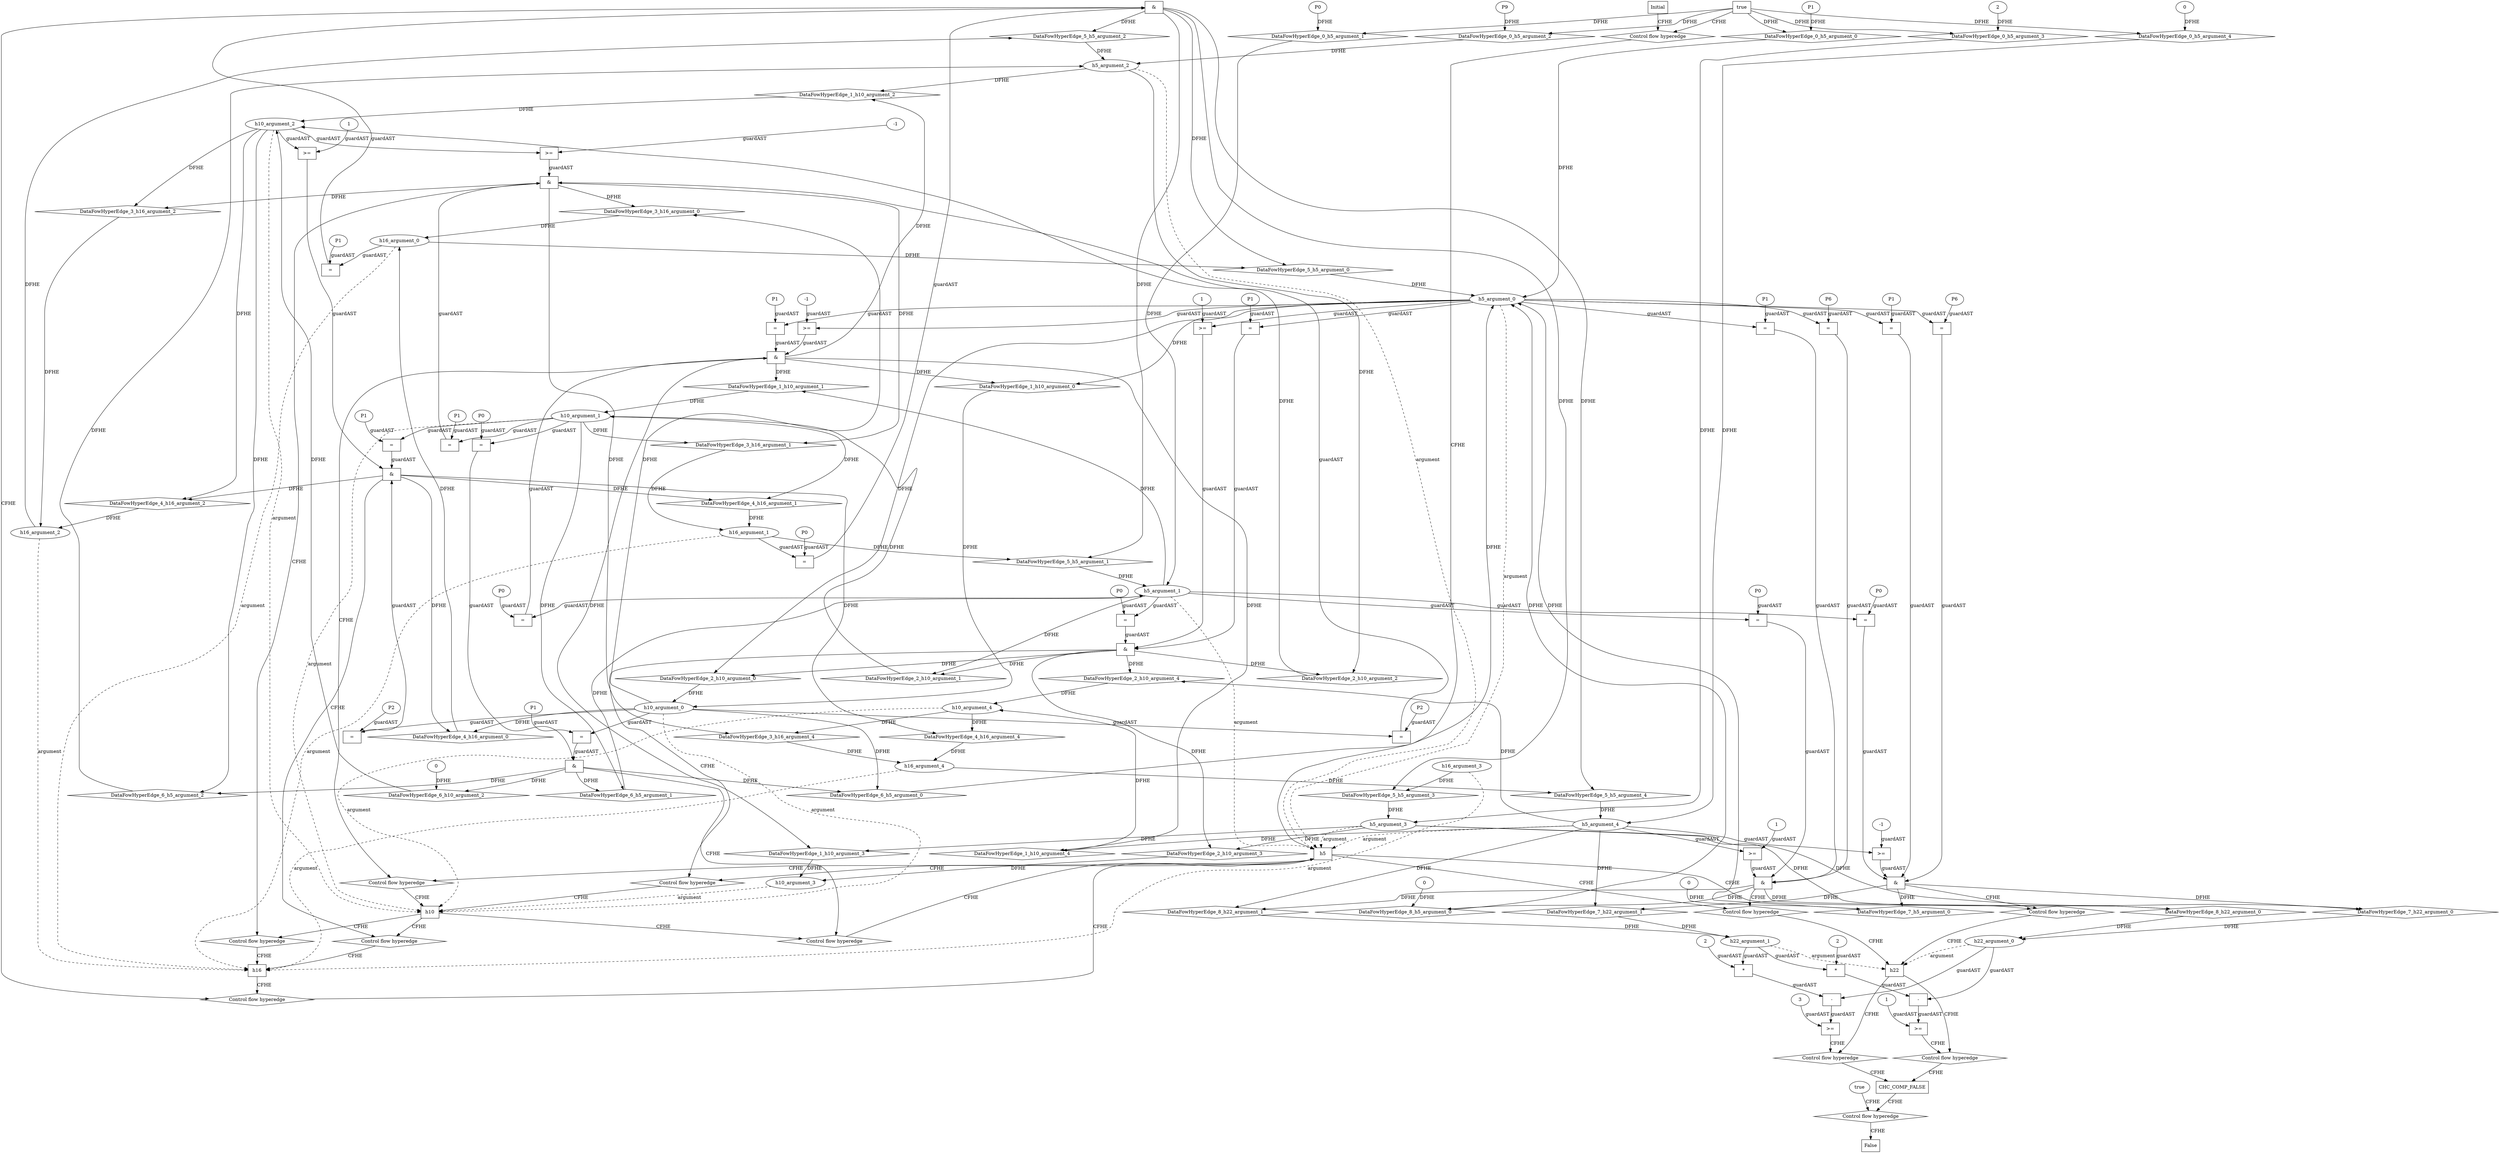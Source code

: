 // Horn Graph
digraph {
	"xxxh5___Initial_0xxxdataFlow_0_node_0" [label="2"  nodeName="xxxh5___Initial_0xxxdataFlow_0_node_0" class=IdealInt GNNNodeID=5]
	"xxxh5___Initial_0xxxdataFlow1_node_0" [label="P0"  nodeName="xxxh5___Initial_0xxxdataFlow1_node_0" class=symbolicConstant GNNNodeID=6]
	"xxxh5___Initial_0xxxdataFlow2_node_0" [label="P1"  nodeName="xxxh5___Initial_0xxxdataFlow2_node_0" class=symbolicConstant GNNNodeID=7]
	"xxxh5___Initial_0xxxdataFlow3_node_0" [label="0"  nodeName="xxxh5___Initial_0xxxdataFlow3_node_0" class=IdealInt GNNNodeID=8]
	"xxxh5___Initial_0xxxdataFlow4_node_0" [label="P9"  nodeName="xxxh5___Initial_0xxxdataFlow4_node_0" class=symbolicConstant GNNNodeID=9]
	"xxxh10___h5_1xxxguard_0_node_0" [label=">="  nodeName="xxxh10___h5_1xxxguard_0_node_0" class=Operator GNNNodeID=15 shape=rect]
	"xxxh10___h5_1xxxguard_0_node_1" [label="-1"  nodeName="xxxh10___h5_1xxxguard_0_node_1" class=IdealInt GNNNodeID=16]
		"xxxh10___h5_1xxxguard_0_node_1" -> "xxxh10___h5_1xxxguard_0_node_0" [ label="guardAST"]
		"h5_argument_0" -> "xxxh10___h5_1xxxguard_0_node_0" [ label="guardAST"]
	"xxxh10___h5_1xxxguard1_node_0" [label="="  nodeName="xxxh10___h5_1xxxguard1_node_0" class=Operator GNNNodeID=17 shape=rect]
	"xxxh10___h5_1xxxguard1_node_1" [label="P1"  nodeName="xxxh10___h5_1xxxguard1_node_1" class=symbolicConstant GNNNodeID=18]
		"xxxh10___h5_1xxxguard1_node_1" -> "xxxh10___h5_1xxxguard1_node_0" [ label="guardAST"]
		"h5_argument_0" -> "xxxh10___h5_1xxxguard1_node_0" [ label="guardAST"]
	"xxxh10___h5_1xxxguard2_node_0" [label="="  nodeName="xxxh10___h5_1xxxguard2_node_0" class=Operator GNNNodeID=19 shape=rect]
	"xxxh10___h5_1xxxguard2_node_1" [label="P0"  nodeName="xxxh10___h5_1xxxguard2_node_1" class=symbolicConstant GNNNodeID=20]
		"xxxh10___h5_1xxxguard2_node_1" -> "xxxh10___h5_1xxxguard2_node_0" [ label="guardAST"]
		"h5_argument_1" -> "xxxh10___h5_1xxxguard2_node_0" [ label="guardAST"]
	"xxxh10___h5_2xxxguard_0_node_0" [label=">="  nodeName="xxxh10___h5_2xxxguard_0_node_0" class=Operator GNNNodeID=21 shape=rect]
	"xxxh10___h5_2xxxguard_0_node_2" [label="1"  nodeName="xxxh10___h5_2xxxguard_0_node_2" class=IdealInt GNNNodeID=22]
		"h5_argument_0" -> "xxxh10___h5_2xxxguard_0_node_0" [ label="guardAST"]
		"xxxh10___h5_2xxxguard_0_node_2" -> "xxxh10___h5_2xxxguard_0_node_0" [ label="guardAST"]
	"xxxh10___h5_2xxxguard1_node_0" [label="="  nodeName="xxxh10___h5_2xxxguard1_node_0" class=Operator GNNNodeID=23 shape=rect]
	"xxxh10___h5_2xxxguard1_node_1" [label="P1"  nodeName="xxxh10___h5_2xxxguard1_node_1" class=symbolicConstant GNNNodeID=24]
		"xxxh10___h5_2xxxguard1_node_1" -> "xxxh10___h5_2xxxguard1_node_0" [ label="guardAST"]
		"h5_argument_0" -> "xxxh10___h5_2xxxguard1_node_0" [ label="guardAST"]
	"xxxh10___h5_2xxxguard2_node_0" [label="="  nodeName="xxxh10___h5_2xxxguard2_node_0" class=Operator GNNNodeID=25 shape=rect]
	"xxxh10___h5_2xxxguard2_node_1" [label="P0"  nodeName="xxxh10___h5_2xxxguard2_node_1" class=symbolicConstant GNNNodeID=26]
		"xxxh10___h5_2xxxguard2_node_1" -> "xxxh10___h5_2xxxguard2_node_0" [ label="guardAST"]
		"h5_argument_1" -> "xxxh10___h5_2xxxguard2_node_0" [ label="guardAST"]
	"xxxh16___h10_3xxxguard_0_node_0" [label=">="  nodeName="xxxh16___h10_3xxxguard_0_node_0" class=Operator GNNNodeID=32 shape=rect]
	"xxxh16___h10_3xxxguard_0_node_1" [label="-1"  nodeName="xxxh16___h10_3xxxguard_0_node_1" class=IdealInt GNNNodeID=33]
		"xxxh16___h10_3xxxguard_0_node_1" -> "xxxh16___h10_3xxxguard_0_node_0" [ label="guardAST"]
		"h10_argument_2" -> "xxxh16___h10_3xxxguard_0_node_0" [ label="guardAST"]
	"xxxh16___h10_3xxxguard1_node_0" [label="="  nodeName="xxxh16___h10_3xxxguard1_node_0" class=Operator GNNNodeID=34 shape=rect]
	"xxxh16___h10_3xxxguard1_node_1" [label="P2"  nodeName="xxxh16___h10_3xxxguard1_node_1" class=symbolicConstant GNNNodeID=35]
		"xxxh16___h10_3xxxguard1_node_1" -> "xxxh16___h10_3xxxguard1_node_0" [ label="guardAST"]
		"h10_argument_0" -> "xxxh16___h10_3xxxguard1_node_0" [ label="guardAST"]
	"xxxh16___h10_3xxxguard2_node_0" [label="="  nodeName="xxxh16___h10_3xxxguard2_node_0" class=Operator GNNNodeID=36 shape=rect]
	"xxxh16___h10_3xxxguard2_node_1" [label="P1"  nodeName="xxxh16___h10_3xxxguard2_node_1" class=symbolicConstant GNNNodeID=37]
		"xxxh16___h10_3xxxguard2_node_1" -> "xxxh16___h10_3xxxguard2_node_0" [ label="guardAST"]
		"h10_argument_1" -> "xxxh16___h10_3xxxguard2_node_0" [ label="guardAST"]
	"xxxh16___h10_4xxxguard_0_node_0" [label=">="  nodeName="xxxh16___h10_4xxxguard_0_node_0" class=Operator GNNNodeID=38 shape=rect]
	"xxxh16___h10_4xxxguard_0_node_2" [label="1"  nodeName="xxxh16___h10_4xxxguard_0_node_2" class=IdealInt GNNNodeID=39]
		"h10_argument_2" -> "xxxh16___h10_4xxxguard_0_node_0" [ label="guardAST"]
		"xxxh16___h10_4xxxguard_0_node_2" -> "xxxh16___h10_4xxxguard_0_node_0" [ label="guardAST"]
	"xxxh16___h10_4xxxguard1_node_0" [label="="  nodeName="xxxh16___h10_4xxxguard1_node_0" class=Operator GNNNodeID=40 shape=rect]
	"xxxh16___h10_4xxxguard1_node_1" [label="P2"  nodeName="xxxh16___h10_4xxxguard1_node_1" class=symbolicConstant GNNNodeID=41]
		"xxxh16___h10_4xxxguard1_node_1" -> "xxxh16___h10_4xxxguard1_node_0" [ label="guardAST"]
		"h10_argument_0" -> "xxxh16___h10_4xxxguard1_node_0" [ label="guardAST"]
	"xxxh16___h10_4xxxguard2_node_0" [label="="  nodeName="xxxh16___h10_4xxxguard2_node_0" class=Operator GNNNodeID=42 shape=rect]
	"xxxh16___h10_4xxxguard2_node_1" [label="P1"  nodeName="xxxh16___h10_4xxxguard2_node_1" class=symbolicConstant GNNNodeID=43]
		"xxxh16___h10_4xxxguard2_node_1" -> "xxxh16___h10_4xxxguard2_node_0" [ label="guardAST"]
		"h10_argument_1" -> "xxxh16___h10_4xxxguard2_node_0" [ label="guardAST"]
	"xxxh5___h16_5xxxguard_0_node_0" [label="="  nodeName="xxxh5___h16_5xxxguard_0_node_0" class=Operator GNNNodeID=44 shape=rect]
	"xxxh5___h16_5xxxguard_0_node_1" [label="P1"  nodeName="xxxh5___h16_5xxxguard_0_node_1" class=symbolicConstant GNNNodeID=45]
		"xxxh5___h16_5xxxguard_0_node_1" -> "xxxh5___h16_5xxxguard_0_node_0" [ label="guardAST"]
		"h16_argument_0" -> "xxxh5___h16_5xxxguard_0_node_0" [ label="guardAST"]
	"xxxh5___h16_5xxxguard1_node_0" [label="="  nodeName="xxxh5___h16_5xxxguard1_node_0" class=Operator GNNNodeID=46 shape=rect]
	"xxxh5___h16_5xxxguard1_node_1" [label="P0"  nodeName="xxxh5___h16_5xxxguard1_node_1" class=symbolicConstant GNNNodeID=47]
		"xxxh5___h16_5xxxguard1_node_1" -> "xxxh5___h16_5xxxguard1_node_0" [ label="guardAST"]
		"h16_argument_1" -> "xxxh5___h16_5xxxguard1_node_0" [ label="guardAST"]
	"xxxh5___h10_6xxxguard_0_node_0" [label="="  nodeName="xxxh5___h10_6xxxguard_0_node_0" class=Operator GNNNodeID=48 shape=rect]
	"xxxh5___h10_6xxxguard_0_node_1" [label="P1"  nodeName="xxxh5___h10_6xxxguard_0_node_1" class=symbolicConstant GNNNodeID=49]
		"xxxh5___h10_6xxxguard_0_node_1" -> "xxxh5___h10_6xxxguard_0_node_0" [ label="guardAST"]
		"h10_argument_0" -> "xxxh5___h10_6xxxguard_0_node_0" [ label="guardAST"]
	"xxxh5___h10_6xxxguard1_node_0" [label="="  nodeName="xxxh5___h10_6xxxguard1_node_0" class=Operator GNNNodeID=50 shape=rect]
	"xxxh5___h10_6xxxguard1_node_1" [label="P0"  nodeName="xxxh5___h10_6xxxguard1_node_1" class=symbolicConstant GNNNodeID=51]
		"xxxh5___h10_6xxxguard1_node_1" -> "xxxh5___h10_6xxxguard1_node_0" [ label="guardAST"]
		"h10_argument_1" -> "xxxh5___h10_6xxxguard1_node_0" [ label="guardAST"]
	"xxxh22___h5_7xxxguard_0_node_0" [label=">="  nodeName="xxxh22___h5_7xxxguard_0_node_0" class=Operator GNNNodeID=54 shape=rect]
	"xxxh22___h5_7xxxguard_0_node_1" [label="-1"  nodeName="xxxh22___h5_7xxxguard_0_node_1" class=IdealInt GNNNodeID=55]
		"xxxh22___h5_7xxxguard_0_node_1" -> "xxxh22___h5_7xxxguard_0_node_0" [ label="guardAST"]
		"h5_argument_4" -> "xxxh22___h5_7xxxguard_0_node_0" [ label="guardAST"]
	"xxxh22___h5_7xxxguard1_node_0" [label="="  nodeName="xxxh22___h5_7xxxguard1_node_0" class=Operator GNNNodeID=56 shape=rect]
	"xxxh22___h5_7xxxguard1_node_1" [label="P1"  nodeName="xxxh22___h5_7xxxguard1_node_1" class=symbolicConstant GNNNodeID=57]
		"xxxh22___h5_7xxxguard1_node_1" -> "xxxh22___h5_7xxxguard1_node_0" [ label="guardAST"]
		"h5_argument_0" -> "xxxh22___h5_7xxxguard1_node_0" [ label="guardAST"]
	"xxxh22___h5_7xxxguard2_node_0" [label="="  nodeName="xxxh22___h5_7xxxguard2_node_0" class=Operator GNNNodeID=58 shape=rect]
	"xxxh22___h5_7xxxguard2_node_2" [label="P6"  nodeName="xxxh22___h5_7xxxguard2_node_2" class=symbolicConstant GNNNodeID=59]
		"h5_argument_0" -> "xxxh22___h5_7xxxguard2_node_0" [ label="guardAST"]
		"xxxh22___h5_7xxxguard2_node_2" -> "xxxh22___h5_7xxxguard2_node_0" [ label="guardAST"]
	"xxxh22___h5_7xxxguard3_node_0" [label="="  nodeName="xxxh22___h5_7xxxguard3_node_0" class=Operator GNNNodeID=60 shape=rect]
	"xxxh22___h5_7xxxguard3_node_1" [label="P0"  nodeName="xxxh22___h5_7xxxguard3_node_1" class=symbolicConstant GNNNodeID=61]
		"xxxh22___h5_7xxxguard3_node_1" -> "xxxh22___h5_7xxxguard3_node_0" [ label="guardAST"]
		"h5_argument_1" -> "xxxh22___h5_7xxxguard3_node_0" [ label="guardAST"]
	"xxxh22___h5_8xxxguard_0_node_0" [label=">="  nodeName="xxxh22___h5_8xxxguard_0_node_0" class=Operator GNNNodeID=62 shape=rect]
	"xxxh22___h5_8xxxguard_0_node_2" [label="1"  nodeName="xxxh22___h5_8xxxguard_0_node_2" class=IdealInt GNNNodeID=63]
		"h5_argument_4" -> "xxxh22___h5_8xxxguard_0_node_0" [ label="guardAST"]
		"xxxh22___h5_8xxxguard_0_node_2" -> "xxxh22___h5_8xxxguard_0_node_0" [ label="guardAST"]
	"xxxh22___h5_8xxxguard1_node_0" [label="="  nodeName="xxxh22___h5_8xxxguard1_node_0" class=Operator GNNNodeID=64 shape=rect]
	"xxxh22___h5_8xxxguard1_node_1" [label="P1"  nodeName="xxxh22___h5_8xxxguard1_node_1" class=symbolicConstant GNNNodeID=65]
		"xxxh22___h5_8xxxguard1_node_1" -> "xxxh22___h5_8xxxguard1_node_0" [ label="guardAST"]
		"h5_argument_0" -> "xxxh22___h5_8xxxguard1_node_0" [ label="guardAST"]
	"xxxh22___h5_8xxxguard2_node_0" [label="="  nodeName="xxxh22___h5_8xxxguard2_node_0" class=Operator GNNNodeID=66 shape=rect]
	"xxxh22___h5_8xxxguard2_node_2" [label="P6"  nodeName="xxxh22___h5_8xxxguard2_node_2" class=symbolicConstant GNNNodeID=67]
		"h5_argument_0" -> "xxxh22___h5_8xxxguard2_node_0" [ label="guardAST"]
		"xxxh22___h5_8xxxguard2_node_2" -> "xxxh22___h5_8xxxguard2_node_0" [ label="guardAST"]
	"xxxh22___h5_8xxxguard3_node_0" [label="="  nodeName="xxxh22___h5_8xxxguard3_node_0" class=Operator GNNNodeID=68 shape=rect]
	"xxxh22___h5_8xxxguard3_node_1" [label="P0"  nodeName="xxxh22___h5_8xxxguard3_node_1" class=symbolicConstant GNNNodeID=69]
		"xxxh22___h5_8xxxguard3_node_1" -> "xxxh22___h5_8xxxguard3_node_0" [ label="guardAST"]
		"h5_argument_1" -> "xxxh22___h5_8xxxguard3_node_0" [ label="guardAST"]
	"xxxCHC_COMP_FALSE___h22_9xxxguard_0_node_0" [label=">="  nodeName="xxxCHC_COMP_FALSE___h22_9xxxguard_0_node_0" class=Operator GNNNodeID=70 shape=rect]
	"xxxCHC_COMP_FALSE___h22_9xxxguard_0_node_1" [label="1"  nodeName="xxxCHC_COMP_FALSE___h22_9xxxguard_0_node_1" class=IdealInt GNNNodeID=71]
	"xxxCHC_COMP_FALSE___h22_9xxxguard_0_node_2" [label="-"  nodeName="xxxCHC_COMP_FALSE___h22_9xxxguard_0_node_2" class=Operator GNNNodeID=72 shape=rect]
	"xxxCHC_COMP_FALSE___h22_9xxxguard_0_node_4" [label="*"  nodeName="xxxCHC_COMP_FALSE___h22_9xxxguard_0_node_4" class=Operator GNNNodeID=73 shape=rect]
	"xxxCHC_COMP_FALSE___h22_9xxxguard_0_node_5" [label="2"  nodeName="xxxCHC_COMP_FALSE___h22_9xxxguard_0_node_5" class=constant GNNNodeID=74]
		"xxxCHC_COMP_FALSE___h22_9xxxguard_0_node_1" -> "xxxCHC_COMP_FALSE___h22_9xxxguard_0_node_0" [ label="guardAST"]
		"xxxCHC_COMP_FALSE___h22_9xxxguard_0_node_2" -> "xxxCHC_COMP_FALSE___h22_9xxxguard_0_node_0" [ label="guardAST"]
		"h22_argument_0" -> "xxxCHC_COMP_FALSE___h22_9xxxguard_0_node_2" [ label="guardAST"]
		"xxxCHC_COMP_FALSE___h22_9xxxguard_0_node_4" -> "xxxCHC_COMP_FALSE___h22_9xxxguard_0_node_2" [ label="guardAST"]
		"h22_argument_1" -> "xxxCHC_COMP_FALSE___h22_9xxxguard_0_node_4" [ label="guardAST"]
		"xxxCHC_COMP_FALSE___h22_9xxxguard_0_node_5" -> "xxxCHC_COMP_FALSE___h22_9xxxguard_0_node_4" [ label="guardAST"]
	"xxxCHC_COMP_FALSE___h22_10xxxguard_0_node_0" [label=">="  nodeName="xxxCHC_COMP_FALSE___h22_10xxxguard_0_node_0" class=Operator GNNNodeID=75 shape=rect]
	"xxxCHC_COMP_FALSE___h22_10xxxguard_0_node_1" [label="-"  nodeName="xxxCHC_COMP_FALSE___h22_10xxxguard_0_node_1" class=Operator GNNNodeID=76 shape=rect]
	"xxxCHC_COMP_FALSE___h22_10xxxguard_0_node_3" [label="*"  nodeName="xxxCHC_COMP_FALSE___h22_10xxxguard_0_node_3" class=Operator GNNNodeID=77 shape=rect]
	"xxxCHC_COMP_FALSE___h22_10xxxguard_0_node_4" [label="2"  nodeName="xxxCHC_COMP_FALSE___h22_10xxxguard_0_node_4" class=constant GNNNodeID=78]
	"xxxCHC_COMP_FALSE___h22_10xxxguard_0_node_6" [label="3"  nodeName="xxxCHC_COMP_FALSE___h22_10xxxguard_0_node_6" class=IdealInt GNNNodeID=79]
		"xxxCHC_COMP_FALSE___h22_10xxxguard_0_node_1" -> "xxxCHC_COMP_FALSE___h22_10xxxguard_0_node_0" [ label="guardAST"]
		"xxxCHC_COMP_FALSE___h22_10xxxguard_0_node_6" -> "xxxCHC_COMP_FALSE___h22_10xxxguard_0_node_0" [ label="guardAST"]
		"h22_argument_0" -> "xxxCHC_COMP_FALSE___h22_10xxxguard_0_node_1" [ label="guardAST"]
		"xxxCHC_COMP_FALSE___h22_10xxxguard_0_node_3" -> "xxxCHC_COMP_FALSE___h22_10xxxguard_0_node_1" [ label="guardAST"]
		"h22_argument_1" -> "xxxCHC_COMP_FALSE___h22_10xxxguard_0_node_3" [ label="guardAST"]
		"xxxCHC_COMP_FALSE___h22_10xxxguard_0_node_4" -> "xxxCHC_COMP_FALSE___h22_10xxxguard_0_node_3" [ label="guardAST"]
	"xxxFALSE___CHC_COMP_FALSE_11xxxguard_0_node_0" [label="true"  nodeName="xxxFALSE___CHC_COMP_FALSE_11xxxguard_0_node_0" class=Constant GNNNodeID=80]
	"CHC_COMP_FALSE" [label="CHC_COMP_FALSE"  nodeName="CHC_COMP_FALSE" class=CONTROL GNNNodeID=81 shape="rect"]
	"h10" [label="h10"  nodeName="h10" class=CONTROL GNNNodeID=82 shape="rect"]
	"h16" [label="h16"  nodeName="h16" class=CONTROL GNNNodeID=83 shape="rect"]
	"h22" [label="h22"  nodeName="h22" class=CONTROL GNNNodeID=84 shape="rect"]
	"h5" [label="h5"  nodeName="h5" class=CONTROL GNNNodeID=85 shape="rect"]
	"FALSE" [label="False"  nodeName=False class=CONTROL GNNNodeID=86 shape="rect"]
	"Initial" [label="Initial"  nodeName=Initial class=CONTROL GNNNodeID=87 shape="rect"]
	"ControlFowHyperEdge_0" [label="Control flow hyperedge"  hyperEdgeNodeID=0 nodeName=ControlFowHyperEdge_0 class=controlFlowHyperEdge shape="diamond"]
		"Initial" -> ControlFowHyperEdge_0 [ label="CFHE"]
		"ControlFowHyperEdge_0" -> "h5" [ label="CFHE"]
	"ControlFowHyperEdge_1" [label="Control flow hyperedge"  hyperEdgeNodeID=1 nodeName=ControlFowHyperEdge_1 class=controlFlowHyperEdge shape="diamond"]
		"h5" -> ControlFowHyperEdge_1 [ label="CFHE"]
		"ControlFowHyperEdge_1" -> "h10" [ label="CFHE"]
	"ControlFowHyperEdge_2" [label="Control flow hyperedge"  hyperEdgeNodeID=2 nodeName=ControlFowHyperEdge_2 class=controlFlowHyperEdge shape="diamond"]
		"h5" -> ControlFowHyperEdge_2 [ label="CFHE"]
		"ControlFowHyperEdge_2" -> "h10" [ label="CFHE"]
	"ControlFowHyperEdge_3" [label="Control flow hyperedge"  hyperEdgeNodeID=3 nodeName=ControlFowHyperEdge_3 class=controlFlowHyperEdge shape="diamond"]
		"h10" -> ControlFowHyperEdge_3 [ label="CFHE"]
		"ControlFowHyperEdge_3" -> "h16" [ label="CFHE"]
	"ControlFowHyperEdge_4" [label="Control flow hyperedge"  hyperEdgeNodeID=4 nodeName=ControlFowHyperEdge_4 class=controlFlowHyperEdge shape="diamond"]
		"h10" -> ControlFowHyperEdge_4 [ label="CFHE"]
		"ControlFowHyperEdge_4" -> "h16" [ label="CFHE"]
	"ControlFowHyperEdge_5" [label="Control flow hyperedge"  hyperEdgeNodeID=5 nodeName=ControlFowHyperEdge_5 class=controlFlowHyperEdge shape="diamond"]
		"h16" -> ControlFowHyperEdge_5 [ label="CFHE"]
		"ControlFowHyperEdge_5" -> "h5" [ label="CFHE"]
	"ControlFowHyperEdge_6" [label="Control flow hyperedge"  hyperEdgeNodeID=6 nodeName=ControlFowHyperEdge_6 class=controlFlowHyperEdge shape="diamond"]
		"h10" -> ControlFowHyperEdge_6 [ label="CFHE"]
		"ControlFowHyperEdge_6" -> "h5" [ label="CFHE"]
	"ControlFowHyperEdge_7" [label="Control flow hyperedge"  hyperEdgeNodeID=7 nodeName=ControlFowHyperEdge_7 class=controlFlowHyperEdge shape="diamond"]
		"h5" -> ControlFowHyperEdge_7 [ label="CFHE"]
		"ControlFowHyperEdge_7" -> "h22" [ label="CFHE"]
	"ControlFowHyperEdge_8" [label="Control flow hyperedge"  hyperEdgeNodeID=8 nodeName=ControlFowHyperEdge_8 class=controlFlowHyperEdge shape="diamond"]
		"h5" -> ControlFowHyperEdge_8 [ label="CFHE"]
		"ControlFowHyperEdge_8" -> "h22" [ label="CFHE"]
	"ControlFowHyperEdge_9" [label="Control flow hyperedge"  hyperEdgeNodeID=9 nodeName=ControlFowHyperEdge_9 class=controlFlowHyperEdge shape="diamond"]
		"h22" -> ControlFowHyperEdge_9 [ label="CFHE"]
		"ControlFowHyperEdge_9" -> "CHC_COMP_FALSE" [ label="CFHE"]
	"ControlFowHyperEdge_10" [label="Control flow hyperedge"  hyperEdgeNodeID=10 nodeName=ControlFowHyperEdge_10 class=controlFlowHyperEdge shape="diamond"]
		"h22" -> ControlFowHyperEdge_10 [ label="CFHE"]
		"ControlFowHyperEdge_10" -> "CHC_COMP_FALSE" [ label="CFHE"]
	"ControlFowHyperEdge_11" [label="Control flow hyperedge"  hyperEdgeNodeID=11 nodeName=ControlFowHyperEdge_11 class=controlFlowHyperEdge shape="diamond"]
		"CHC_COMP_FALSE" -> ControlFowHyperEdge_11 [ label="CFHE"]
		"ControlFowHyperEdge_11" -> "FALSE" [ label="CFHE"]
	"h5_argument_0" [label="h5_argument_0"  nodeName=argument0 class=argument shape=oval GNNNodeID=88 head="h5"]
		"h5_argument_0" -> "h5" [ label="argument" style=dashed]
	"h5_argument_1" [label="h5_argument_1"  nodeName=argument1 class=argument shape=oval GNNNodeID=88 head="h5"]
		"h5_argument_1" -> "h5" [ label="argument" style=dashed]
	"h5_argument_2" [label="h5_argument_2"  nodeName=argument2 class=argument shape=oval GNNNodeID=88 head="h5"]
		"h5_argument_2" -> "h5" [ label="argument" style=dashed]
	"h5_argument_3" [label="h5_argument_3"  nodeName=argument3 class=argument shape=oval GNNNodeID=88 head="h5"]
		"h5_argument_3" -> "h5" [ label="argument" style=dashed]
	"h5_argument_4" [label="h5_argument_4"  nodeName=argument4 class=argument shape=oval GNNNodeID=88 head="h5"]
		"h5_argument_4" -> "h5" [ label="argument" style=dashed]
	"h10_argument_0" [label="h10_argument_0"  nodeName=argument0 class=argument shape=oval GNNNodeID=88 head="h10"]
		"h10_argument_0" -> "h10" [ label="argument" style=dashed]
	"h10_argument_1" [label="h10_argument_1"  nodeName=argument1 class=argument shape=oval GNNNodeID=88 head="h10"]
		"h10_argument_1" -> "h10" [ label="argument" style=dashed]
	"h10_argument_2" [label="h10_argument_2"  nodeName=argument2 class=argument shape=oval GNNNodeID=88 head="h10"]
		"h10_argument_2" -> "h10" [ label="argument" style=dashed]
	"h10_argument_3" [label="h10_argument_3"  nodeName=argument3 class=argument shape=oval GNNNodeID=88 head="h10"]
		"h10_argument_3" -> "h10" [ label="argument" style=dashed]
	"h10_argument_4" [label="h10_argument_4"  nodeName=argument4 class=argument shape=oval GNNNodeID=88 head="h10"]
		"h10_argument_4" -> "h10" [ label="argument" style=dashed]
	"h16_argument_0" [label="h16_argument_0"  nodeName=argument0 class=argument shape=oval GNNNodeID=88 head="h16"]
		"h16_argument_0" -> "h16" [ label="argument" style=dashed]
	"h16_argument_1" [label="h16_argument_1"  nodeName=argument1 class=argument shape=oval GNNNodeID=88 head="h16"]
		"h16_argument_1" -> "h16" [ label="argument" style=dashed]
	"h16_argument_2" [label="h16_argument_2"  nodeName=argument2 class=argument shape=oval GNNNodeID=88 head="h16"]
		"h16_argument_2" -> "h16" [ label="argument" style=dashed]
	"h16_argument_3" [label="h16_argument_3"  nodeName=argument3 class=argument shape=oval GNNNodeID=88 head="h16"]
		"h16_argument_3" -> "h16" [ label="argument" style=dashed]
	"h16_argument_4" [label="h16_argument_4"  nodeName=argument4 class=argument shape=oval GNNNodeID=88 head="h16"]
		"h16_argument_4" -> "h16" [ label="argument" style=dashed]
	"h22_argument_0" [label="h22_argument_0"  nodeName=argument0 class=argument shape=oval GNNNodeID=88 head="h22"]
		"h22_argument_0" -> "h22" [ label="argument" style=dashed]
	"h22_argument_1" [label="h22_argument_1"  nodeName=argument1 class=argument shape=oval GNNNodeID=88 head="h22"]
		"h22_argument_1" -> "h22" [ label="argument" style=dashed]
	"true_0" [label="true"  nodeName="true_0" class=true shape=rect]
		"true_0" -> "ControlFowHyperEdge_0" [ label="CFHE"]
	"xxxh10___h5_1xxx_and" [label="&"  andName="xxxh10___h5_1xxx_and" class=Operator shape=rect]
		"xxxh10___h5_1xxxguard_0_node_0" -> "xxxh10___h5_1xxx_and" [ label="guardAST"]
		"xxxh10___h5_1xxxguard1_node_0" -> "xxxh10___h5_1xxx_and" [ label="guardAST"]
		"xxxh10___h5_1xxxguard2_node_0" -> "xxxh10___h5_1xxx_and" [ label="guardAST"]
		"xxxh10___h5_1xxx_and" -> "ControlFowHyperEdge_1" [ label="CFHE"]
	"xxxh10___h5_2xxx_and" [label="&"  andName="xxxh10___h5_2xxx_and" class=Operator shape=rect]
		"xxxh10___h5_2xxxguard_0_node_0" -> "xxxh10___h5_2xxx_and" [ label="guardAST"]
		"xxxh10___h5_2xxxguard1_node_0" -> "xxxh10___h5_2xxx_and" [ label="guardAST"]
		"xxxh10___h5_2xxxguard2_node_0" -> "xxxh10___h5_2xxx_and" [ label="guardAST"]
		"xxxh10___h5_2xxx_and" -> "ControlFowHyperEdge_2" [ label="CFHE"]
	"xxxh16___h10_3xxx_and" [label="&"  andName="xxxh16___h10_3xxx_and" class=Operator shape=rect]
		"xxxh16___h10_3xxxguard_0_node_0" -> "xxxh16___h10_3xxx_and" [ label="guardAST"]
		"xxxh16___h10_3xxxguard1_node_0" -> "xxxh16___h10_3xxx_and" [ label="guardAST"]
		"xxxh16___h10_3xxxguard2_node_0" -> "xxxh16___h10_3xxx_and" [ label="guardAST"]
		"xxxh16___h10_3xxx_and" -> "ControlFowHyperEdge_3" [ label="CFHE"]
	"xxxh16___h10_4xxx_and" [label="&"  andName="xxxh16___h10_4xxx_and" class=Operator shape=rect]
		"xxxh16___h10_4xxxguard_0_node_0" -> "xxxh16___h10_4xxx_and" [ label="guardAST"]
		"xxxh16___h10_4xxxguard1_node_0" -> "xxxh16___h10_4xxx_and" [ label="guardAST"]
		"xxxh16___h10_4xxxguard2_node_0" -> "xxxh16___h10_4xxx_and" [ label="guardAST"]
		"xxxh16___h10_4xxx_and" -> "ControlFowHyperEdge_4" [ label="CFHE"]
	"xxxh5___h16_5xxx_and" [label="&"  andName="xxxh5___h16_5xxx_and" class=Operator shape=rect]
		"xxxh5___h16_5xxxguard_0_node_0" -> "xxxh5___h16_5xxx_and" [ label="guardAST"]
		"xxxh5___h16_5xxxguard1_node_0" -> "xxxh5___h16_5xxx_and" [ label="guardAST"]
		"xxxh5___h16_5xxx_and" -> "ControlFowHyperEdge_5" [ label="CFHE"]
	"xxxh5___h10_6xxx_and" [label="&"  andName="xxxh5___h10_6xxx_and" class=Operator shape=rect]
		"xxxh5___h10_6xxxguard_0_node_0" -> "xxxh5___h10_6xxx_and" [ label="guardAST"]
		"xxxh5___h10_6xxxguard1_node_0" -> "xxxh5___h10_6xxx_and" [ label="guardAST"]
		"xxxh5___h10_6xxx_and" -> "ControlFowHyperEdge_6" [ label="CFHE"]
	"xxxh22___h5_7xxx_and" [label="&"  andName="xxxh22___h5_7xxx_and" class=Operator shape=rect]
		"xxxh22___h5_7xxxguard_0_node_0" -> "xxxh22___h5_7xxx_and" [ label="guardAST"]
		"xxxh22___h5_7xxxguard1_node_0" -> "xxxh22___h5_7xxx_and" [ label="guardAST"]
		"xxxh22___h5_7xxxguard2_node_0" -> "xxxh22___h5_7xxx_and" [ label="guardAST"]
		"xxxh22___h5_7xxxguard3_node_0" -> "xxxh22___h5_7xxx_and" [ label="guardAST"]
		"xxxh22___h5_7xxx_and" -> "ControlFowHyperEdge_7" [ label="CFHE"]
	"xxxh22___h5_8xxx_and" [label="&"  andName="xxxh22___h5_8xxx_and" class=Operator shape=rect]
		"xxxh22___h5_8xxxguard_0_node_0" -> "xxxh22___h5_8xxx_and" [ label="guardAST"]
		"xxxh22___h5_8xxxguard1_node_0" -> "xxxh22___h5_8xxx_and" [ label="guardAST"]
		"xxxh22___h5_8xxxguard2_node_0" -> "xxxh22___h5_8xxx_and" [ label="guardAST"]
		"xxxh22___h5_8xxxguard3_node_0" -> "xxxh22___h5_8xxx_and" [ label="guardAST"]
		"xxxh22___h5_8xxx_and" -> "ControlFowHyperEdge_8" [ label="CFHE"]
		"xxxCHC_COMP_FALSE___h22_9xxxguard_0_node_0" -> "ControlFowHyperEdge_9" [ label="CFHE"]
		"xxxCHC_COMP_FALSE___h22_10xxxguard_0_node_0" -> "ControlFowHyperEdge_10" [ label="CFHE"]
		"xxxFALSE___CHC_COMP_FALSE_11xxxguard_0_node_0" -> "ControlFowHyperEdge_11" [ label="CFHE"]
	"xxxh5___h10_6xxxh10_argument_2_constant_0" [label="0"  nodeName="xxxh5___h10_6xxxh10_argument_2_constant_0" class=Constant]
	"DataFowHyperEdge_6_h10_argument_2" [label="DataFowHyperEdge_6_h10_argument_2"  nodeName="DataFowHyperEdge_6_h10_argument_2" class=DataFlowHyperedge shape=diamond]
		"DataFowHyperEdge_6_h10_argument_2" -> "h10_argument_2" [ label="DFHE"]
		"xxxh5___h10_6xxx_and" -> "DataFowHyperEdge_6_h10_argument_2" [ label="DFHE"]
		"xxxh5___h10_6xxxh10_argument_2_constant_0" -> "DataFowHyperEdge_6_h10_argument_2" [ label="DFHE"]
	"xxxh22___h5_7xxxh5_argument_0_constant_0" [label="0"  nodeName="xxxh22___h5_7xxxh5_argument_0_constant_0" class=Constant]
	"DataFowHyperEdge_7_h5_argument_0" [label="DataFowHyperEdge_7_h5_argument_0"  nodeName="DataFowHyperEdge_7_h5_argument_0" class=DataFlowHyperedge shape=diamond]
		"DataFowHyperEdge_7_h5_argument_0" -> "h5_argument_0" [ label="DFHE"]
		"xxxh22___h5_7xxx_and" -> "DataFowHyperEdge_7_h5_argument_0" [ label="DFHE"]
		"xxxh22___h5_7xxxh5_argument_0_constant_0" -> "DataFowHyperEdge_7_h5_argument_0" [ label="DFHE"]
	"xxxh22___h5_8xxxh5_argument_0_constant_0" [label="0"  nodeName="xxxh22___h5_8xxxh5_argument_0_constant_0" class=Constant]
	"DataFowHyperEdge_8_h5_argument_0" [label="DataFowHyperEdge_8_h5_argument_0"  nodeName="DataFowHyperEdge_8_h5_argument_0" class=DataFlowHyperedge shape=diamond]
		"DataFowHyperEdge_8_h5_argument_0" -> "h5_argument_0" [ label="DFHE"]
		"xxxh22___h5_8xxx_and" -> "DataFowHyperEdge_8_h5_argument_0" [ label="DFHE"]
		"xxxh22___h5_8xxxh5_argument_0_constant_0" -> "DataFowHyperEdge_8_h5_argument_0" [ label="DFHE"]
		"h5_argument_1" -> "DataFowHyperEdge_1_h10_argument_1" [ label="DFHE"]
	"DataFowHyperEdge_1_h10_argument_1" [label="DataFowHyperEdge_1_h10_argument_1"  nodeName="DataFowHyperEdge_1_h10_argument_1" class=DataFlowHyperedge shape=diamond]
		"DataFowHyperEdge_1_h10_argument_1" -> "h10_argument_1" [ label="DFHE"]
		"xxxh10___h5_1xxx_and" -> "DataFowHyperEdge_1_h10_argument_1" [ label="DFHE"]
		"h5_argument_2" -> "DataFowHyperEdge_1_h10_argument_2" [ label="DFHE"]
	"DataFowHyperEdge_1_h10_argument_2" [label="DataFowHyperEdge_1_h10_argument_2"  nodeName="DataFowHyperEdge_1_h10_argument_2" class=DataFlowHyperedge shape=diamond]
		"DataFowHyperEdge_1_h10_argument_2" -> "h10_argument_2" [ label="DFHE"]
		"xxxh10___h5_1xxx_and" -> "DataFowHyperEdge_1_h10_argument_2" [ label="DFHE"]
		"h5_argument_3" -> "DataFowHyperEdge_1_h10_argument_3" [ label="DFHE"]
	"DataFowHyperEdge_1_h10_argument_3" [label="DataFowHyperEdge_1_h10_argument_3"  nodeName="DataFowHyperEdge_1_h10_argument_3" class=DataFlowHyperedge shape=diamond]
		"DataFowHyperEdge_1_h10_argument_3" -> "h10_argument_3" [ label="DFHE"]
		"xxxh10___h5_1xxx_and" -> "DataFowHyperEdge_1_h10_argument_3" [ label="DFHE"]
		"h5_argument_0" -> "DataFowHyperEdge_1_h10_argument_0" [ label="DFHE"]
	"DataFowHyperEdge_1_h10_argument_0" [label="DataFowHyperEdge_1_h10_argument_0"  nodeName="DataFowHyperEdge_1_h10_argument_0" class=DataFlowHyperedge shape=diamond]
		"DataFowHyperEdge_1_h10_argument_0" -> "h10_argument_0" [ label="DFHE"]
		"xxxh10___h5_1xxx_and" -> "DataFowHyperEdge_1_h10_argument_0" [ label="DFHE"]
		"h5_argument_4" -> "DataFowHyperEdge_1_h10_argument_4" [ label="DFHE"]
	"DataFowHyperEdge_1_h10_argument_4" [label="DataFowHyperEdge_1_h10_argument_4"  nodeName="DataFowHyperEdge_1_h10_argument_4" class=DataFlowHyperedge shape=diamond]
		"DataFowHyperEdge_1_h10_argument_4" -> "h10_argument_4" [ label="DFHE"]
		"xxxh10___h5_1xxx_and" -> "DataFowHyperEdge_1_h10_argument_4" [ label="DFHE"]
		"h5_argument_1" -> "DataFowHyperEdge_2_h10_argument_1" [ label="DFHE"]
	"DataFowHyperEdge_2_h10_argument_1" [label="DataFowHyperEdge_2_h10_argument_1"  nodeName="DataFowHyperEdge_2_h10_argument_1" class=DataFlowHyperedge shape=diamond]
		"DataFowHyperEdge_2_h10_argument_1" -> "h10_argument_1" [ label="DFHE"]
		"xxxh10___h5_2xxx_and" -> "DataFowHyperEdge_2_h10_argument_1" [ label="DFHE"]
		"h5_argument_3" -> "DataFowHyperEdge_2_h10_argument_3" [ label="DFHE"]
	"DataFowHyperEdge_2_h10_argument_3" [label="DataFowHyperEdge_2_h10_argument_3"  nodeName="DataFowHyperEdge_2_h10_argument_3" class=DataFlowHyperedge shape=diamond]
		"DataFowHyperEdge_2_h10_argument_3" -> "h10_argument_3" [ label="DFHE"]
		"xxxh10___h5_2xxx_and" -> "DataFowHyperEdge_2_h10_argument_3" [ label="DFHE"]
		"h5_argument_2" -> "DataFowHyperEdge_2_h10_argument_2" [ label="DFHE"]
	"DataFowHyperEdge_2_h10_argument_2" [label="DataFowHyperEdge_2_h10_argument_2"  nodeName="DataFowHyperEdge_2_h10_argument_2" class=DataFlowHyperedge shape=diamond]
		"DataFowHyperEdge_2_h10_argument_2" -> "h10_argument_2" [ label="DFHE"]
		"xxxh10___h5_2xxx_and" -> "DataFowHyperEdge_2_h10_argument_2" [ label="DFHE"]
		"h5_argument_0" -> "DataFowHyperEdge_2_h10_argument_0" [ label="DFHE"]
	"DataFowHyperEdge_2_h10_argument_0" [label="DataFowHyperEdge_2_h10_argument_0"  nodeName="DataFowHyperEdge_2_h10_argument_0" class=DataFlowHyperedge shape=diamond]
		"DataFowHyperEdge_2_h10_argument_0" -> "h10_argument_0" [ label="DFHE"]
		"xxxh10___h5_2xxx_and" -> "DataFowHyperEdge_2_h10_argument_0" [ label="DFHE"]
		"h5_argument_4" -> "DataFowHyperEdge_2_h10_argument_4" [ label="DFHE"]
	"DataFowHyperEdge_2_h10_argument_4" [label="DataFowHyperEdge_2_h10_argument_4"  nodeName="DataFowHyperEdge_2_h10_argument_4" class=DataFlowHyperedge shape=diamond]
		"DataFowHyperEdge_2_h10_argument_4" -> "h10_argument_4" [ label="DFHE"]
		"xxxh10___h5_2xxx_and" -> "DataFowHyperEdge_2_h10_argument_4" [ label="DFHE"]
		"h10_argument_0" -> "DataFowHyperEdge_3_h16_argument_0" [ label="DFHE"]
	"DataFowHyperEdge_3_h16_argument_0" [label="DataFowHyperEdge_3_h16_argument_0"  nodeName="DataFowHyperEdge_3_h16_argument_0" class=DataFlowHyperedge shape=diamond]
		"DataFowHyperEdge_3_h16_argument_0" -> "h16_argument_0" [ label="DFHE"]
		"xxxh16___h10_3xxx_and" -> "DataFowHyperEdge_3_h16_argument_0" [ label="DFHE"]
		"h10_argument_1" -> "DataFowHyperEdge_3_h16_argument_1" [ label="DFHE"]
	"DataFowHyperEdge_3_h16_argument_1" [label="DataFowHyperEdge_3_h16_argument_1"  nodeName="DataFowHyperEdge_3_h16_argument_1" class=DataFlowHyperedge shape=diamond]
		"DataFowHyperEdge_3_h16_argument_1" -> "h16_argument_1" [ label="DFHE"]
		"xxxh16___h10_3xxx_and" -> "DataFowHyperEdge_3_h16_argument_1" [ label="DFHE"]
		"h10_argument_2" -> "DataFowHyperEdge_3_h16_argument_2" [ label="DFHE"]
	"DataFowHyperEdge_3_h16_argument_2" [label="DataFowHyperEdge_3_h16_argument_2"  nodeName="DataFowHyperEdge_3_h16_argument_2" class=DataFlowHyperedge shape=diamond]
		"DataFowHyperEdge_3_h16_argument_2" -> "h16_argument_2" [ label="DFHE"]
		"xxxh16___h10_3xxx_and" -> "DataFowHyperEdge_3_h16_argument_2" [ label="DFHE"]
		"h10_argument_4" -> "DataFowHyperEdge_3_h16_argument_4" [ label="DFHE"]
	"DataFowHyperEdge_3_h16_argument_4" [label="DataFowHyperEdge_3_h16_argument_4"  nodeName="DataFowHyperEdge_3_h16_argument_4" class=DataFlowHyperedge shape=diamond]
		"DataFowHyperEdge_3_h16_argument_4" -> "h16_argument_4" [ label="DFHE"]
		"xxxh16___h10_3xxx_and" -> "DataFowHyperEdge_3_h16_argument_4" [ label="DFHE"]
		"h10_argument_0" -> "DataFowHyperEdge_4_h16_argument_0" [ label="DFHE"]
	"DataFowHyperEdge_4_h16_argument_0" [label="DataFowHyperEdge_4_h16_argument_0"  nodeName="DataFowHyperEdge_4_h16_argument_0" class=DataFlowHyperedge shape=diamond]
		"DataFowHyperEdge_4_h16_argument_0" -> "h16_argument_0" [ label="DFHE"]
		"xxxh16___h10_4xxx_and" -> "DataFowHyperEdge_4_h16_argument_0" [ label="DFHE"]
		"h10_argument_1" -> "DataFowHyperEdge_4_h16_argument_1" [ label="DFHE"]
	"DataFowHyperEdge_4_h16_argument_1" [label="DataFowHyperEdge_4_h16_argument_1"  nodeName="DataFowHyperEdge_4_h16_argument_1" class=DataFlowHyperedge shape=diamond]
		"DataFowHyperEdge_4_h16_argument_1" -> "h16_argument_1" [ label="DFHE"]
		"xxxh16___h10_4xxx_and" -> "DataFowHyperEdge_4_h16_argument_1" [ label="DFHE"]
		"h10_argument_2" -> "DataFowHyperEdge_4_h16_argument_2" [ label="DFHE"]
	"DataFowHyperEdge_4_h16_argument_2" [label="DataFowHyperEdge_4_h16_argument_2"  nodeName="DataFowHyperEdge_4_h16_argument_2" class=DataFlowHyperedge shape=diamond]
		"DataFowHyperEdge_4_h16_argument_2" -> "h16_argument_2" [ label="DFHE"]
		"xxxh16___h10_4xxx_and" -> "DataFowHyperEdge_4_h16_argument_2" [ label="DFHE"]
		"h10_argument_4" -> "DataFowHyperEdge_4_h16_argument_4" [ label="DFHE"]
	"DataFowHyperEdge_4_h16_argument_4" [label="DataFowHyperEdge_4_h16_argument_4"  nodeName="DataFowHyperEdge_4_h16_argument_4" class=DataFlowHyperedge shape=diamond]
		"DataFowHyperEdge_4_h16_argument_4" -> "h16_argument_4" [ label="DFHE"]
		"xxxh16___h10_4xxx_and" -> "DataFowHyperEdge_4_h16_argument_4" [ label="DFHE"]
		"h16_argument_2" -> "DataFowHyperEdge_5_h5_argument_2" [ label="DFHE"]
	"DataFowHyperEdge_5_h5_argument_2" [label="DataFowHyperEdge_5_h5_argument_2"  nodeName="DataFowHyperEdge_5_h5_argument_2" class=DataFlowHyperedge shape=diamond]
		"DataFowHyperEdge_5_h5_argument_2" -> "h5_argument_2" [ label="DFHE"]
		"xxxh5___h16_5xxx_and" -> "DataFowHyperEdge_5_h5_argument_2" [ label="DFHE"]
		"h16_argument_0" -> "DataFowHyperEdge_5_h5_argument_0" [ label="DFHE"]
	"DataFowHyperEdge_5_h5_argument_0" [label="DataFowHyperEdge_5_h5_argument_0"  nodeName="DataFowHyperEdge_5_h5_argument_0" class=DataFlowHyperedge shape=diamond]
		"DataFowHyperEdge_5_h5_argument_0" -> "h5_argument_0" [ label="DFHE"]
		"xxxh5___h16_5xxx_and" -> "DataFowHyperEdge_5_h5_argument_0" [ label="DFHE"]
		"h16_argument_4" -> "DataFowHyperEdge_5_h5_argument_4" [ label="DFHE"]
	"DataFowHyperEdge_5_h5_argument_4" [label="DataFowHyperEdge_5_h5_argument_4"  nodeName="DataFowHyperEdge_5_h5_argument_4" class=DataFlowHyperedge shape=diamond]
		"DataFowHyperEdge_5_h5_argument_4" -> "h5_argument_4" [ label="DFHE"]
		"xxxh5___h16_5xxx_and" -> "DataFowHyperEdge_5_h5_argument_4" [ label="DFHE"]
		"h16_argument_3" -> "DataFowHyperEdge_5_h5_argument_3" [ label="DFHE"]
	"DataFowHyperEdge_5_h5_argument_3" [label="DataFowHyperEdge_5_h5_argument_3"  nodeName="DataFowHyperEdge_5_h5_argument_3" class=DataFlowHyperedge shape=diamond]
		"DataFowHyperEdge_5_h5_argument_3" -> "h5_argument_3" [ label="DFHE"]
		"xxxh5___h16_5xxx_and" -> "DataFowHyperEdge_5_h5_argument_3" [ label="DFHE"]
		"h16_argument_1" -> "DataFowHyperEdge_5_h5_argument_1" [ label="DFHE"]
	"DataFowHyperEdge_5_h5_argument_1" [label="DataFowHyperEdge_5_h5_argument_1"  nodeName="DataFowHyperEdge_5_h5_argument_1" class=DataFlowHyperedge shape=diamond]
		"DataFowHyperEdge_5_h5_argument_1" -> "h5_argument_1" [ label="DFHE"]
		"xxxh5___h16_5xxx_and" -> "DataFowHyperEdge_5_h5_argument_1" [ label="DFHE"]
		"h10_argument_0" -> "DataFowHyperEdge_6_h5_argument_0" [ label="DFHE"]
	"DataFowHyperEdge_6_h5_argument_0" [label="DataFowHyperEdge_6_h5_argument_0"  nodeName="DataFowHyperEdge_6_h5_argument_0" class=DataFlowHyperedge shape=diamond]
		"DataFowHyperEdge_6_h5_argument_0" -> "h5_argument_0" [ label="DFHE"]
		"xxxh5___h10_6xxx_and" -> "DataFowHyperEdge_6_h5_argument_0" [ label="DFHE"]
		"h10_argument_1" -> "DataFowHyperEdge_6_h5_argument_1" [ label="DFHE"]
	"DataFowHyperEdge_6_h5_argument_1" [label="DataFowHyperEdge_6_h5_argument_1"  nodeName="DataFowHyperEdge_6_h5_argument_1" class=DataFlowHyperedge shape=diamond]
		"DataFowHyperEdge_6_h5_argument_1" -> "h5_argument_1" [ label="DFHE"]
		"xxxh5___h10_6xxx_and" -> "DataFowHyperEdge_6_h5_argument_1" [ label="DFHE"]
		"h5_argument_3" -> "DataFowHyperEdge_7_h22_argument_0" [ label="DFHE"]
	"DataFowHyperEdge_7_h22_argument_0" [label="DataFowHyperEdge_7_h22_argument_0"  nodeName="DataFowHyperEdge_7_h22_argument_0" class=DataFlowHyperedge shape=diamond]
		"DataFowHyperEdge_7_h22_argument_0" -> "h22_argument_0" [ label="DFHE"]
		"xxxh22___h5_7xxx_and" -> "DataFowHyperEdge_7_h22_argument_0" [ label="DFHE"]
		"h5_argument_4" -> "DataFowHyperEdge_7_h22_argument_1" [ label="DFHE"]
	"DataFowHyperEdge_7_h22_argument_1" [label="DataFowHyperEdge_7_h22_argument_1"  nodeName="DataFowHyperEdge_7_h22_argument_1" class=DataFlowHyperedge shape=diamond]
		"DataFowHyperEdge_7_h22_argument_1" -> "h22_argument_1" [ label="DFHE"]
		"xxxh22___h5_7xxx_and" -> "DataFowHyperEdge_7_h22_argument_1" [ label="DFHE"]
		"h5_argument_3" -> "DataFowHyperEdge_8_h22_argument_0" [ label="DFHE"]
	"DataFowHyperEdge_8_h22_argument_0" [label="DataFowHyperEdge_8_h22_argument_0"  nodeName="DataFowHyperEdge_8_h22_argument_0" class=DataFlowHyperedge shape=diamond]
		"DataFowHyperEdge_8_h22_argument_0" -> "h22_argument_0" [ label="DFHE"]
		"xxxh22___h5_8xxx_and" -> "DataFowHyperEdge_8_h22_argument_0" [ label="DFHE"]
		"h5_argument_4" -> "DataFowHyperEdge_8_h22_argument_1" [ label="DFHE"]
	"DataFowHyperEdge_8_h22_argument_1" [label="DataFowHyperEdge_8_h22_argument_1"  nodeName="DataFowHyperEdge_8_h22_argument_1" class=DataFlowHyperedge shape=diamond]
		"DataFowHyperEdge_8_h22_argument_1" -> "h22_argument_1" [ label="DFHE"]
		"xxxh22___h5_8xxx_and" -> "DataFowHyperEdge_8_h22_argument_1" [ label="DFHE"]
	"DataFowHyperEdge_0_h5_argument_0" [label="DataFowHyperEdge_0_h5_argument_0"  nodeName="DataFowHyperEdge_0_h5_argument_0" class=DataFlowHyperedge shape=diamond]
		"DataFowHyperEdge_0_h5_argument_0" -> "h5_argument_0" [ label="DFHE"]
		"true_0" -> "DataFowHyperEdge_0_h5_argument_0" [ label="DFHE"]
		"xxxh5___Initial_0xxxdataFlow2_node_0" -> "DataFowHyperEdge_0_h5_argument_0" [ label="DFHE"]
	"DataFowHyperEdge_0_h5_argument_1" [label="DataFowHyperEdge_0_h5_argument_1"  nodeName="DataFowHyperEdge_0_h5_argument_1" class=DataFlowHyperedge shape=diamond]
		"DataFowHyperEdge_0_h5_argument_1" -> "h5_argument_1" [ label="DFHE"]
		"true_0" -> "DataFowHyperEdge_0_h5_argument_1" [ label="DFHE"]
		"xxxh5___Initial_0xxxdataFlow1_node_0" -> "DataFowHyperEdge_0_h5_argument_1" [ label="DFHE"]
	"DataFowHyperEdge_0_h5_argument_2" [label="DataFowHyperEdge_0_h5_argument_2"  nodeName="DataFowHyperEdge_0_h5_argument_2" class=DataFlowHyperedge shape=diamond]
		"DataFowHyperEdge_0_h5_argument_2" -> "h5_argument_2" [ label="DFHE"]
		"true_0" -> "DataFowHyperEdge_0_h5_argument_2" [ label="DFHE"]
		"xxxh5___Initial_0xxxdataFlow4_node_0" -> "DataFowHyperEdge_0_h5_argument_2" [ label="DFHE"]
	"DataFowHyperEdge_0_h5_argument_3" [label="DataFowHyperEdge_0_h5_argument_3"  nodeName="DataFowHyperEdge_0_h5_argument_3" class=DataFlowHyperedge shape=diamond]
		"DataFowHyperEdge_0_h5_argument_3" -> "h5_argument_3" [ label="DFHE"]
		"true_0" -> "DataFowHyperEdge_0_h5_argument_3" [ label="DFHE"]
		"xxxh5___Initial_0xxxdataFlow_0_node_0" -> "DataFowHyperEdge_0_h5_argument_3" [ label="DFHE"]
	"DataFowHyperEdge_0_h5_argument_4" [label="DataFowHyperEdge_0_h5_argument_4"  nodeName="DataFowHyperEdge_0_h5_argument_4" class=DataFlowHyperedge shape=diamond]
		"DataFowHyperEdge_0_h5_argument_4" -> "h5_argument_4" [ label="DFHE"]
		"true_0" -> "DataFowHyperEdge_0_h5_argument_4" [ label="DFHE"]
		"xxxh5___Initial_0xxxdataFlow3_node_0" -> "DataFowHyperEdge_0_h5_argument_4" [ label="DFHE"]
	"DataFowHyperEdge_6_h5_argument_2" [label="DataFowHyperEdge_6_h5_argument_2"  nodeName="DataFowHyperEdge_6_h5_argument_2" class=DataFlowHyperedge shape=diamond]
		"DataFowHyperEdge_6_h5_argument_2" -> "h5_argument_2" [ label="DFHE"]
		"xxxh5___h10_6xxx_and" -> "DataFowHyperEdge_6_h5_argument_2" [ label="DFHE"]
		"h10_argument_2" -> "DataFowHyperEdge_6_h5_argument_2" [ label="DFHE"]
}
